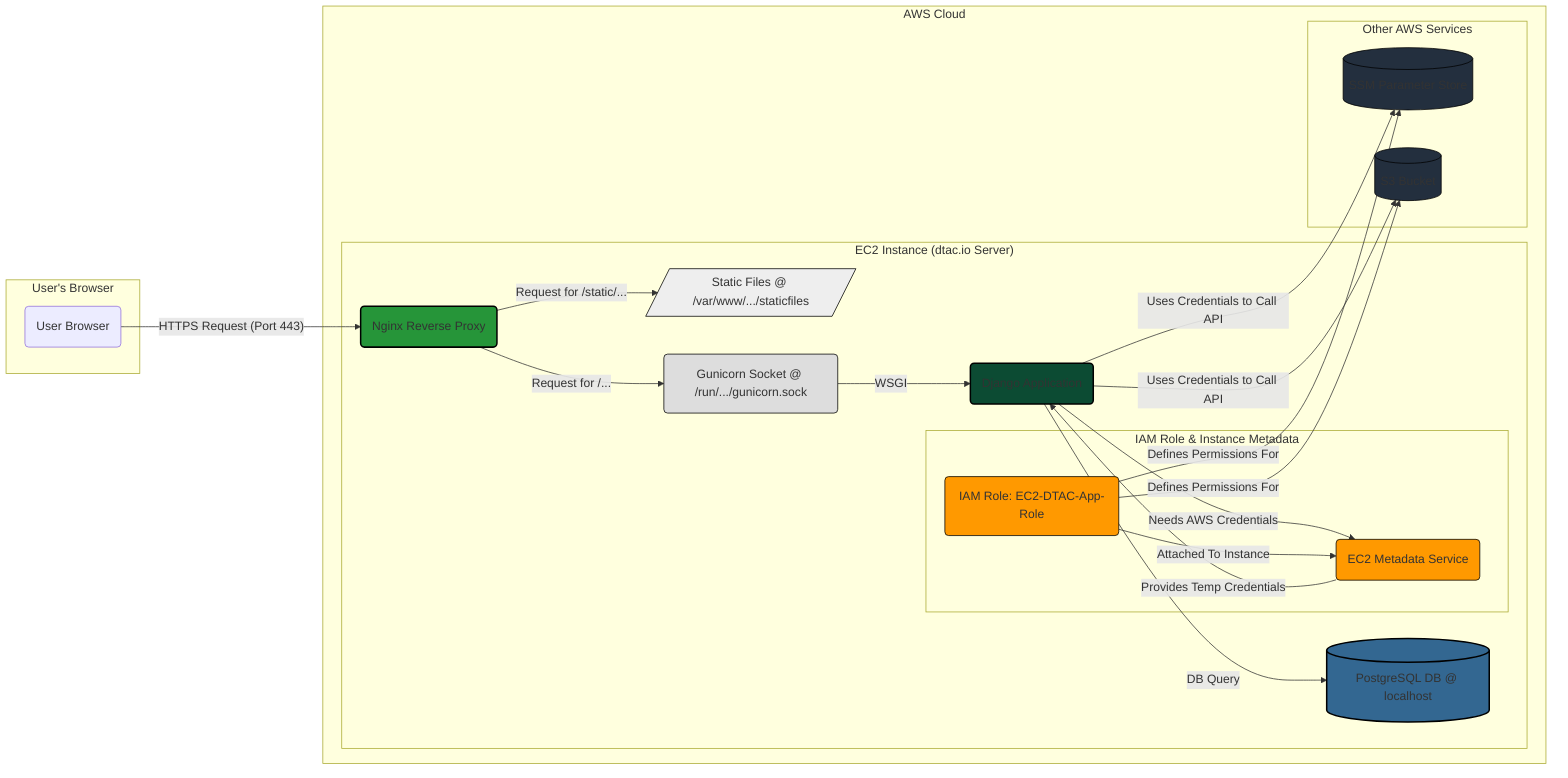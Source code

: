 graph LR
    subgraph "User's Browser"
        UB(User Browser)
    end

    subgraph "AWS Cloud"
        subgraph "EC2 Instance (dtac.io Server)"
            Nginx(Nginx Reverse Proxy);
            StaticFiles[/Static Files @ /var/www/.../staticfiles/];
            GunicornSocket(Gunicorn Socket @ /run/.../gunicorn.sock);
            DjangoApp(Django Application);
            PostgresDB[(PostgreSQL DB @ localhost)];

            subgraph "IAM Role & Instance Metadata"
                 EC2Meta(EC2 Metadata Service);
                 IAMRole(IAM Role: EC2-DTAC-App-Role);
            end

            Nginx -- "Request for /static/..." --> StaticFiles;
            Nginx -- "Request for /..." --> GunicornSocket;
            GunicornSocket -- "WSGI" --> DjangoApp;
            DjangoApp -- "DB Query" --> PostgresDB;
            DjangoApp -- "Needs AWS Credentials" --> EC2Meta;
            EC2Meta -- "Provides Temp Credentials" --> DjangoApp;
            IAMRole -- "Attached To Instance" --> EC2Meta;

        end

        subgraph "Other AWS Services"
            SSM[(SSM Parameter Store)];
            S3[(S3 Bucket)];
        end

         DjangoApp -- "Uses Credentials to Call API" --> SSM;
         DjangoApp -- "Uses Credentials to Call API" --> S3;
         IAMRole -- "Defines Permissions For" --> SSM;
         IAMRole -- "Defines Permissions For" --> S3;

    end

    UB -- "HTTPS Request (Port 443)" --> Nginx;

    %% Styling (Optional)
    style Nginx fill:#269539,stroke:#000,stroke-width:2px,color:#fff;  %% Nginx Green
    style DjangoApp fill:#0C4B33,stroke:#000,stroke-width:2px,color:#fff;  %% Django Green
    style PostgresDB fill:#336791,stroke:#000,stroke-width:2px,color:#fff;  %% PostgreSQL Blue
    style GunicornSocket fill:#ddd,stroke:#000,stroke-width:1px;           %% Socket Grey
    style StaticFiles fill:#eee,stroke:#000,stroke-width:1px;             %% Files Grey
    style EC2Meta fill:#FF9900,stroke:#000,stroke-width:1px;             %% AWS Orange
    style IAMRole fill:#FF9900,stroke:#000,stroke-width:1px;             %% AWS Orange
    style SSM fill:#232F3E,stroke:#000,stroke-width:1px,color:#fff;    %% AWS Dark Blue
    style S3 fill:#232F3E,stroke:#000,stroke-width:1px,color:#fff;     %% AWS Dark Blue
